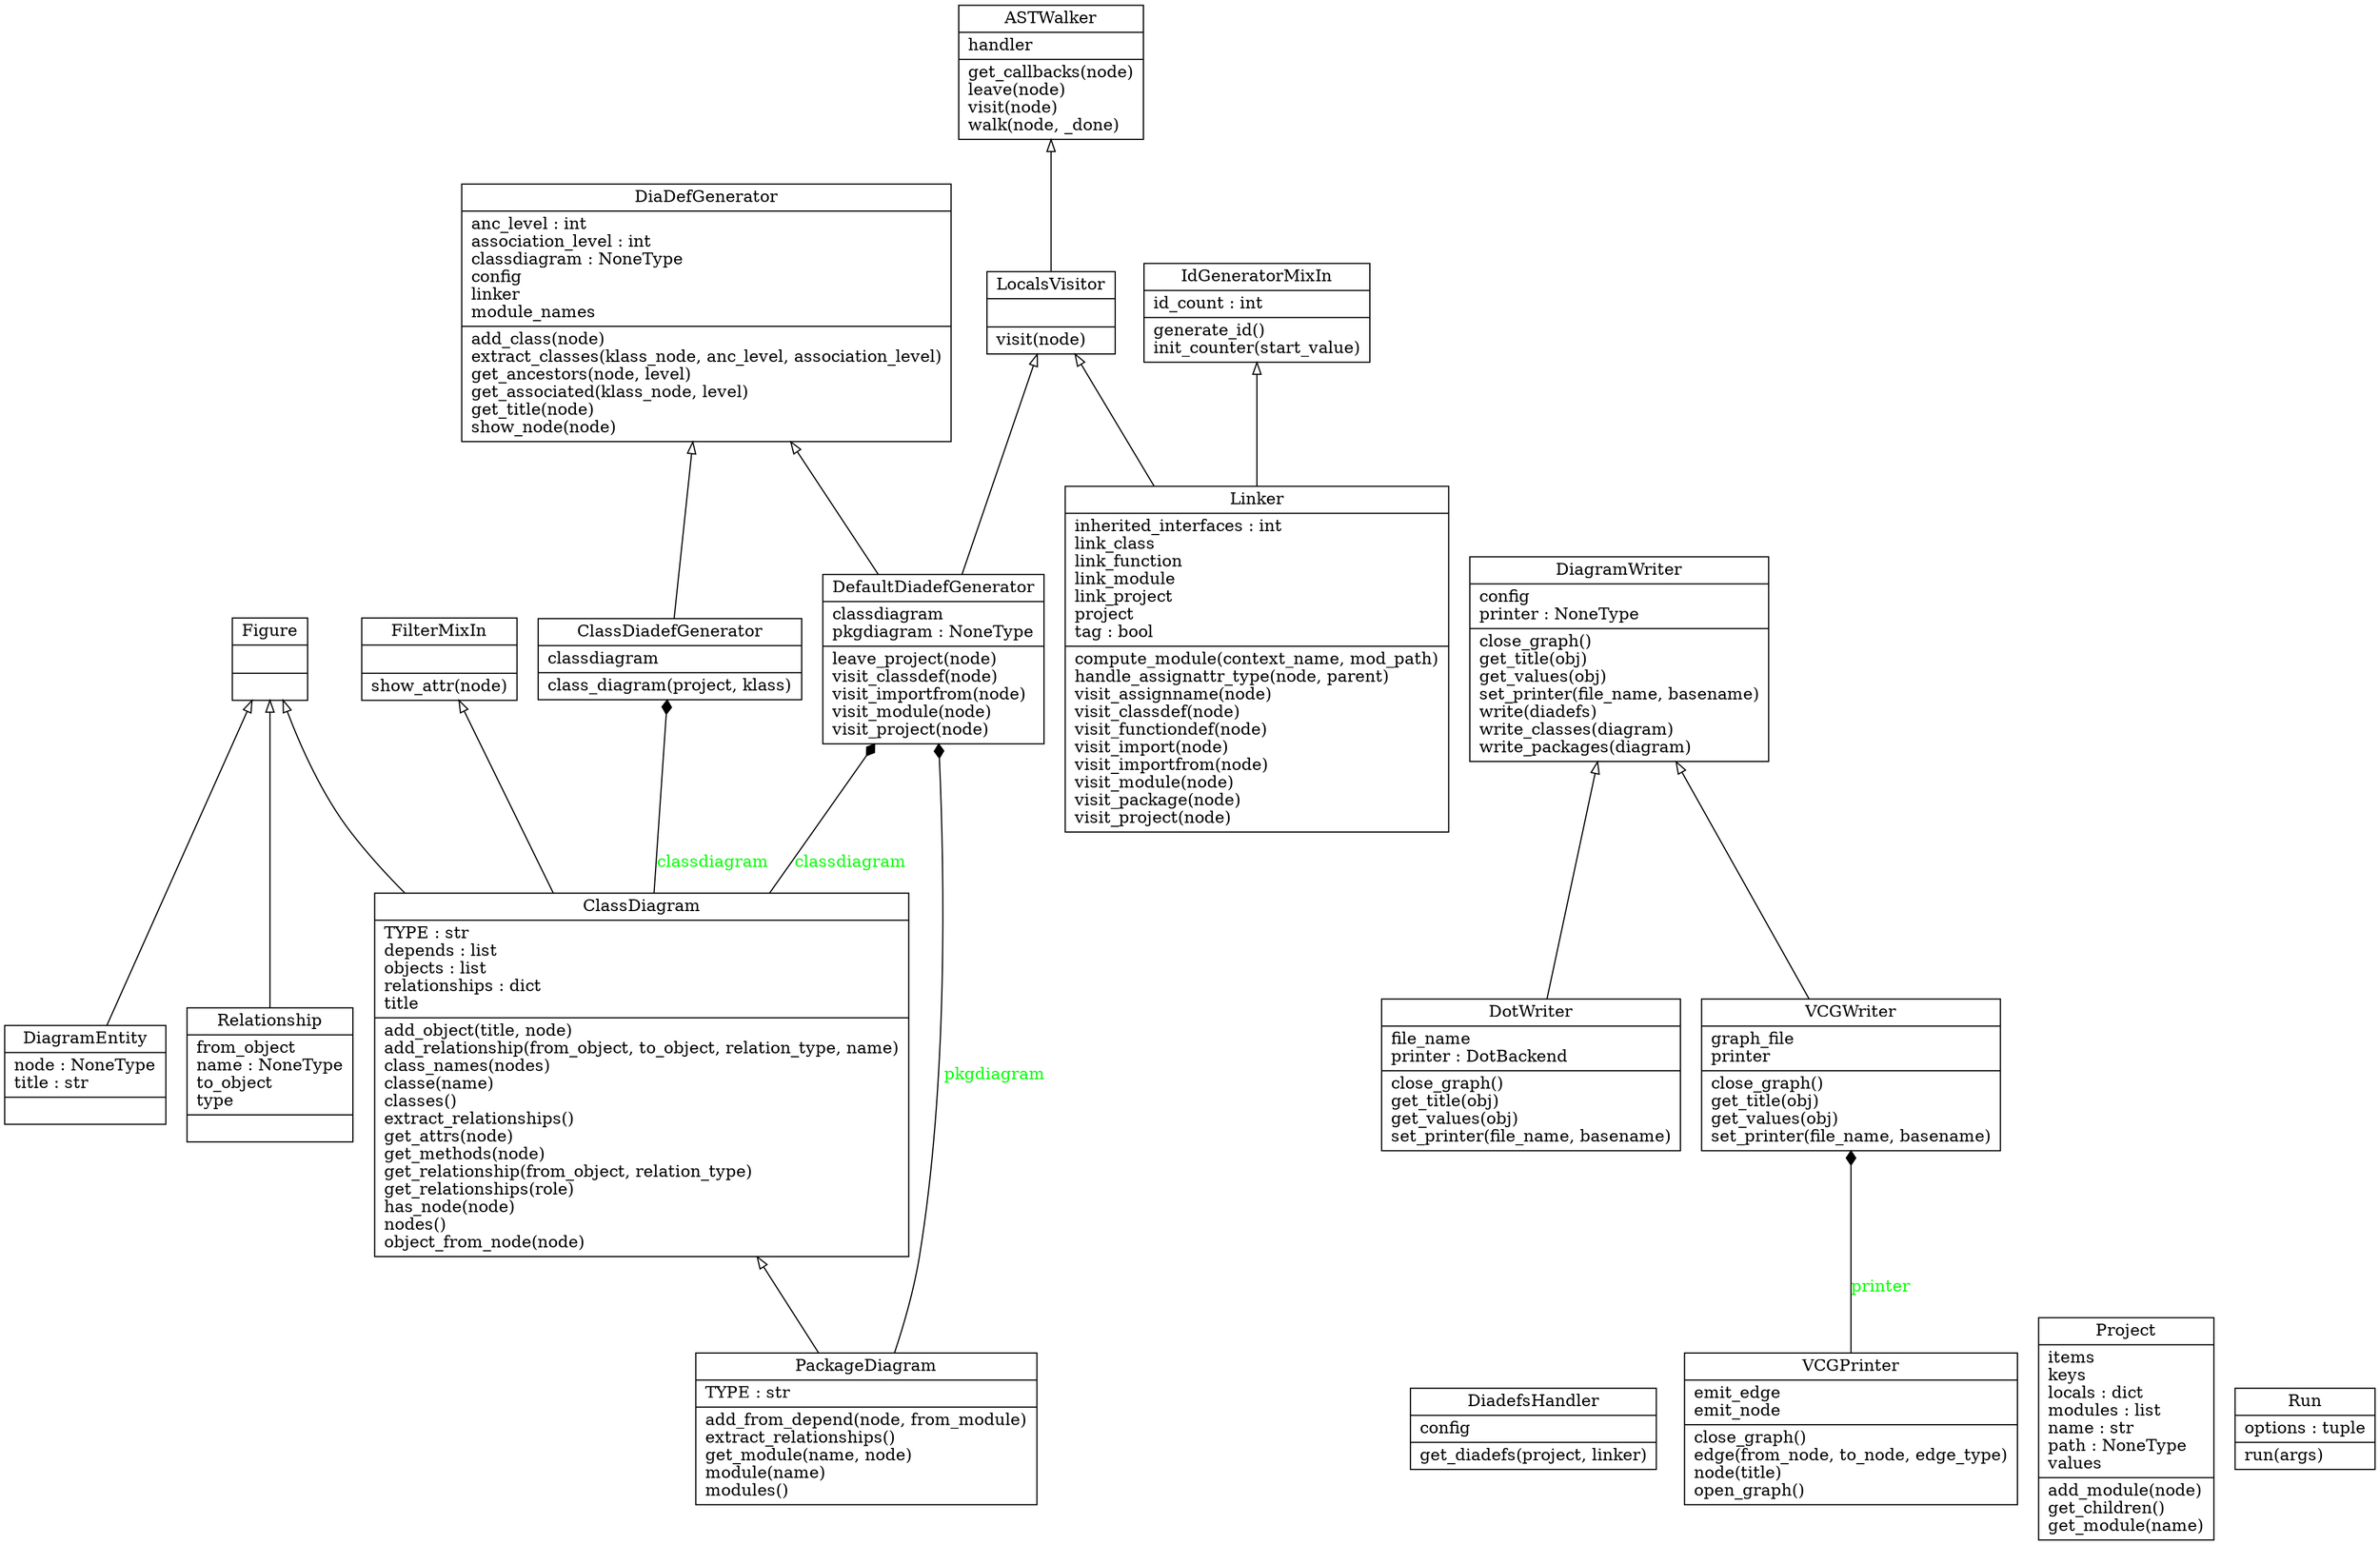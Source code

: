 digraph "classes_Pyreverse" {
charset="utf-8"
rankdir=BT
"0" [label="{ASTWalker|handler\l|get_callbacks(node)\lleave(node)\lvisit(node)\lwalk(node, _done)\l}", shape="record"];
"1" [label="{ClassDiadefGenerator|classdiagram\l|class_diagram(project, klass)\l}", shape="record"];
"2" [label="{ClassDiagram|TYPE : str\ldepends : list\lobjects : list\lrelationships : dict\ltitle\l|add_object(title, node)\ladd_relationship(from_object, to_object, relation_type, name)\lclass_names(nodes)\lclasse(name)\lclasses()\lextract_relationships()\lget_attrs(node)\lget_methods(node)\lget_relationship(from_object, relation_type)\lget_relationships(role)\lhas_node(node)\lnodes()\lobject_from_node(node)\l}", shape="record"];
"3" [label="{DefaultDiadefGenerator|classdiagram\lpkgdiagram : NoneType\l|leave_project(node)\lvisit_classdef(node)\lvisit_importfrom(node)\lvisit_module(node)\lvisit_project(node)\l}", shape="record"];
"4" [label="{DiaDefGenerator|anc_level : int\lassociation_level : int\lclassdiagram : NoneType\lconfig\llinker\lmodule_names\l|add_class(node)\lextract_classes(klass_node, anc_level, association_level)\lget_ancestors(node, level)\lget_associated(klass_node, level)\lget_title(node)\lshow_node(node)\l}", shape="record"];
"5" [label="{DiadefsHandler|config\l|get_diadefs(project, linker)\l}", shape="record"];
"6" [label="{DiagramEntity|node : NoneType\ltitle : str\l|}", shape="record"];
"7" [label="{DiagramWriter|config\lprinter : NoneType\l|close_graph()\lget_title(obj)\lget_values(obj)\lset_printer(file_name, basename)\lwrite(diadefs)\lwrite_classes(diagram)\lwrite_packages(diagram)\l}", shape="record"];
"8" [label="{DotWriter|file_name\lprinter : DotBackend\l|close_graph()\lget_title(obj)\lget_values(obj)\lset_printer(file_name, basename)\l}", shape="record"];
"9" [label="{Figure|\l|}", shape="record"];
"10" [label="{FilterMixIn|\l|show_attr(node)\l}", shape="record"];
"11" [label="{IdGeneratorMixIn|id_count : int\l|generate_id()\linit_counter(start_value)\l}", shape="record"];
"12" [label="{Linker|inherited_interfaces : int\llink_class\llink_function\llink_module\llink_project\lproject\ltag : bool\l|compute_module(context_name, mod_path)\lhandle_assignattr_type(node, parent)\lvisit_assignname(node)\lvisit_classdef(node)\lvisit_functiondef(node)\lvisit_import(node)\lvisit_importfrom(node)\lvisit_module(node)\lvisit_package(node)\lvisit_project(node)\l}", shape="record"];
"13" [label="{LocalsVisitor|\l|visit(node)\l}", shape="record"];
"14" [label="{PackageDiagram|TYPE : str\l|add_from_depend(node, from_module)\lextract_relationships()\lget_module(name, node)\lmodule(name)\lmodules()\l}", shape="record"];
"15" [label="{Project|items\lkeys\llocals : dict\lmodules : list\lname : str\lpath : NoneType\lvalues\l|add_module(node)\lget_children()\lget_module(name)\l}", shape="record"];
"16" [label="{Relationship|from_object\lname : NoneType\lto_object\ltype\l|}", shape="record"];
"17" [label="{Run|options : tuple\l|run(args)\l}", shape="record"];
"18" [label="{VCGPrinter|emit_edge\lemit_node\l|close_graph()\ledge(from_node, to_node, edge_type)\lnode(title)\lopen_graph()\l}", shape="record"];
"19" [label="{VCGWriter|graph_file\lprinter\l|close_graph()\lget_title(obj)\lget_values(obj)\lset_printer(file_name, basename)\l}", shape="record"];
"1" -> "4" [arrowhead="empty", arrowtail="none"];
"2" -> "9" [arrowhead="empty", arrowtail="none"];
"2" -> "10" [arrowhead="empty", arrowtail="none"];
"3" -> "4" [arrowhead="empty", arrowtail="none"];
"3" -> "13" [arrowhead="empty", arrowtail="none"];
"6" -> "9" [arrowhead="empty", arrowtail="none"];
"8" -> "7" [arrowhead="empty", arrowtail="none"];
"12" -> "11" [arrowhead="empty", arrowtail="none"];
"12" -> "13" [arrowhead="empty", arrowtail="none"];
"13" -> "0" [arrowhead="empty", arrowtail="none"];
"14" -> "2" [arrowhead="empty", arrowtail="none"];
"16" -> "9" [arrowhead="empty", arrowtail="none"];
"19" -> "7" [arrowhead="empty", arrowtail="none"];
"2" -> "1" [arrowhead="diamond", arrowtail="none", fontcolor="green", label="classdiagram", style="solid"];
"2" -> "3" [arrowhead="diamond", arrowtail="none", fontcolor="green", label="classdiagram", style="solid"];
"14" -> "3" [arrowhead="diamond", arrowtail="none", fontcolor="green", label="pkgdiagram", style="solid"];
"18" -> "19" [arrowhead="diamond", arrowtail="none", fontcolor="green", label="printer", style="solid"];
}

